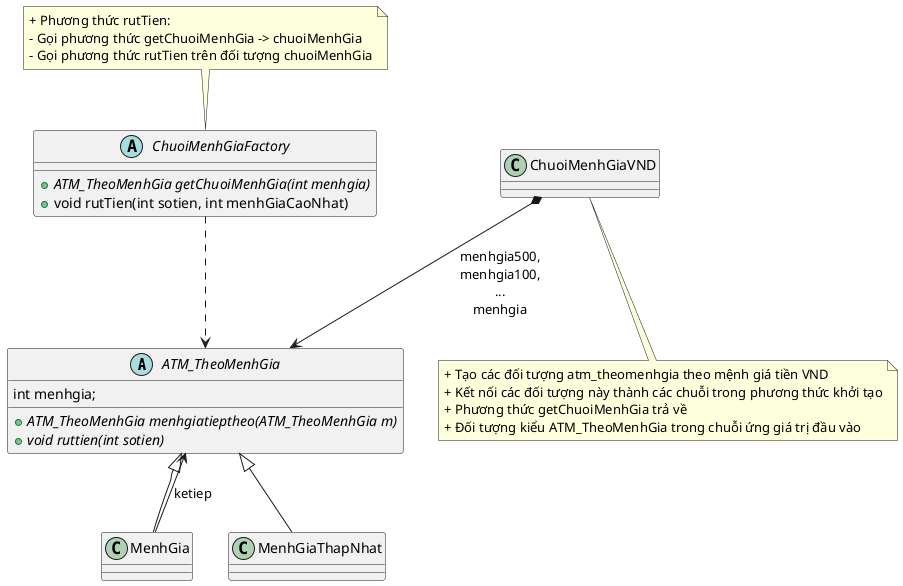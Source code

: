 @startuml
'https://plantuml.com/sequence-diagram
abstract ATM_TheoMenhGia{
    int menhgia;
    +{abstract}ATM_TheoMenhGia menhgiatieptheo(ATM_TheoMenhGia m)
    +{abstract}void ruttien(int sotien)
}
abstract ChuoiMenhGiaFactory{
    +{abstract}ATM_TheoMenhGia getChuoiMenhGia(int menhgia)
    +void rutTien(int sotien, int menhGiaCaoNhat)
}
ChuoiMenhGiaFactory ..> ATM_TheoMenhGia
ChuoiMenhGiaVND *--> ATM_TheoMenhGia:"menhgia500,\nmenhgia100,\n...\nmenhgia"
ATM_TheoMenhGia <|-- MenhGia
ATM_TheoMenhGia <|-- MenhGiaThapNhat
MenhGia --> ATM_TheoMenhGia : ketiep
note bottom of ChuoiMenhGiaVND
+ Tạo các đối tượng atm_theomenhgia theo mệnh giá tiền VND
+ Kết nối các đối tượng này thành các chuỗi trong phương thức khởi tạo
+ Phương thức getChuoiMenhGia trả về
+ Đối tượng kiểu ATM_TheoMenhGia trong chuỗi ứng giá trị đầu vào
end note
note top of ChuoiMenhGiaFactory
+ Phương thức rutTien:
- Gọi phương thức getChuoiMenhGia -> chuoiMenhGia
- Gọi phương thức rutTien trên đối tượng chuoiMenhGia
end note
@enduml